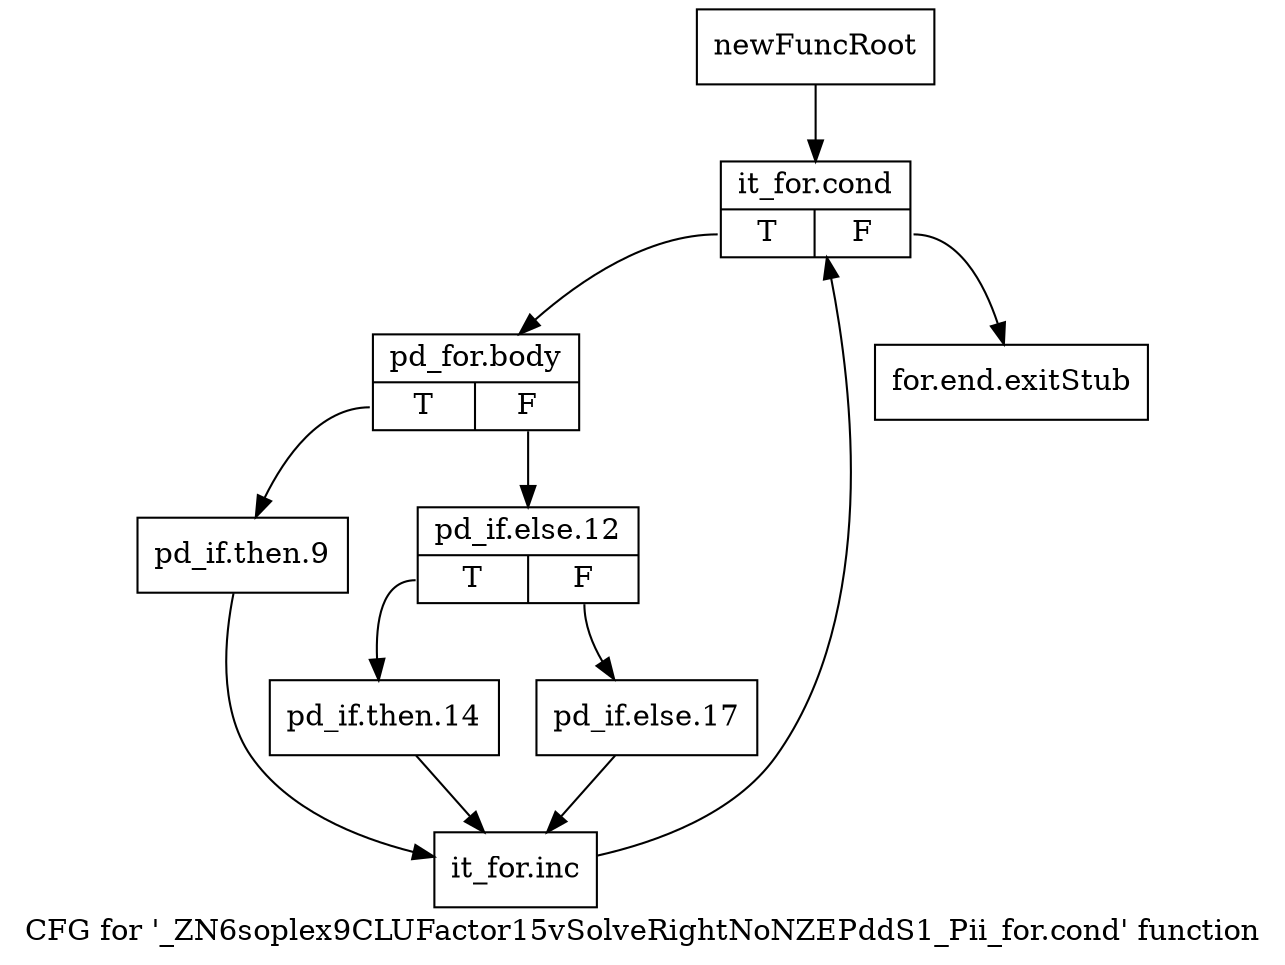 digraph "CFG for '_ZN6soplex9CLUFactor15vSolveRightNoNZEPddS1_Pii_for.cond' function" {
	label="CFG for '_ZN6soplex9CLUFactor15vSolveRightNoNZEPddS1_Pii_for.cond' function";

	Node0x300bf90 [shape=record,label="{newFuncRoot}"];
	Node0x300bf90 -> Node0x300c030;
	Node0x300bfe0 [shape=record,label="{for.end.exitStub}"];
	Node0x300c030 [shape=record,label="{it_for.cond|{<s0>T|<s1>F}}"];
	Node0x300c030:s0 -> Node0x300c080;
	Node0x300c030:s1 -> Node0x300bfe0;
	Node0x300c080 [shape=record,label="{pd_for.body|{<s0>T|<s1>F}}"];
	Node0x300c080:s0 -> Node0x300c1c0;
	Node0x300c080:s1 -> Node0x300c0d0;
	Node0x300c0d0 [shape=record,label="{pd_if.else.12|{<s0>T|<s1>F}}"];
	Node0x300c0d0:s0 -> Node0x300c170;
	Node0x300c0d0:s1 -> Node0x300c120;
	Node0x300c120 [shape=record,label="{pd_if.else.17}"];
	Node0x300c120 -> Node0x300c210;
	Node0x300c170 [shape=record,label="{pd_if.then.14}"];
	Node0x300c170 -> Node0x300c210;
	Node0x300c1c0 [shape=record,label="{pd_if.then.9}"];
	Node0x300c1c0 -> Node0x300c210;
	Node0x300c210 [shape=record,label="{it_for.inc}"];
	Node0x300c210 -> Node0x300c030;
}

